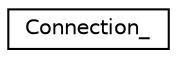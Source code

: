 digraph "Graphical Class Hierarchy"
{
  edge [fontname="Helvetica",fontsize="10",labelfontname="Helvetica",labelfontsize="10"];
  node [fontname="Helvetica",fontsize="10",shape=record];
  rankdir="LR";
  Node1 [label="Connection_",height=0.2,width=0.4,color="black", fillcolor="white", style="filled",URL="$struct_connection__.html",tooltip="A linear connection between two neural elements. "];
}
